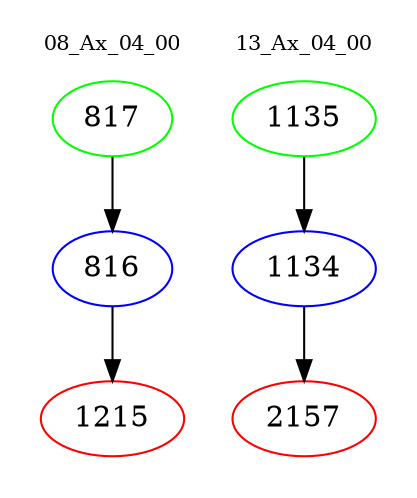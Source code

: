 digraph{
subgraph cluster_0 {
color = white
label = "08_Ax_04_00";
fontsize=10;
T0_817 [label="817", color="green"]
T0_817 -> T0_816 [color="black"]
T0_816 [label="816", color="blue"]
T0_816 -> T0_1215 [color="black"]
T0_1215 [label="1215", color="red"]
}
subgraph cluster_1 {
color = white
label = "13_Ax_04_00";
fontsize=10;
T1_1135 [label="1135", color="green"]
T1_1135 -> T1_1134 [color="black"]
T1_1134 [label="1134", color="blue"]
T1_1134 -> T1_2157 [color="black"]
T1_2157 [label="2157", color="red"]
}
}

